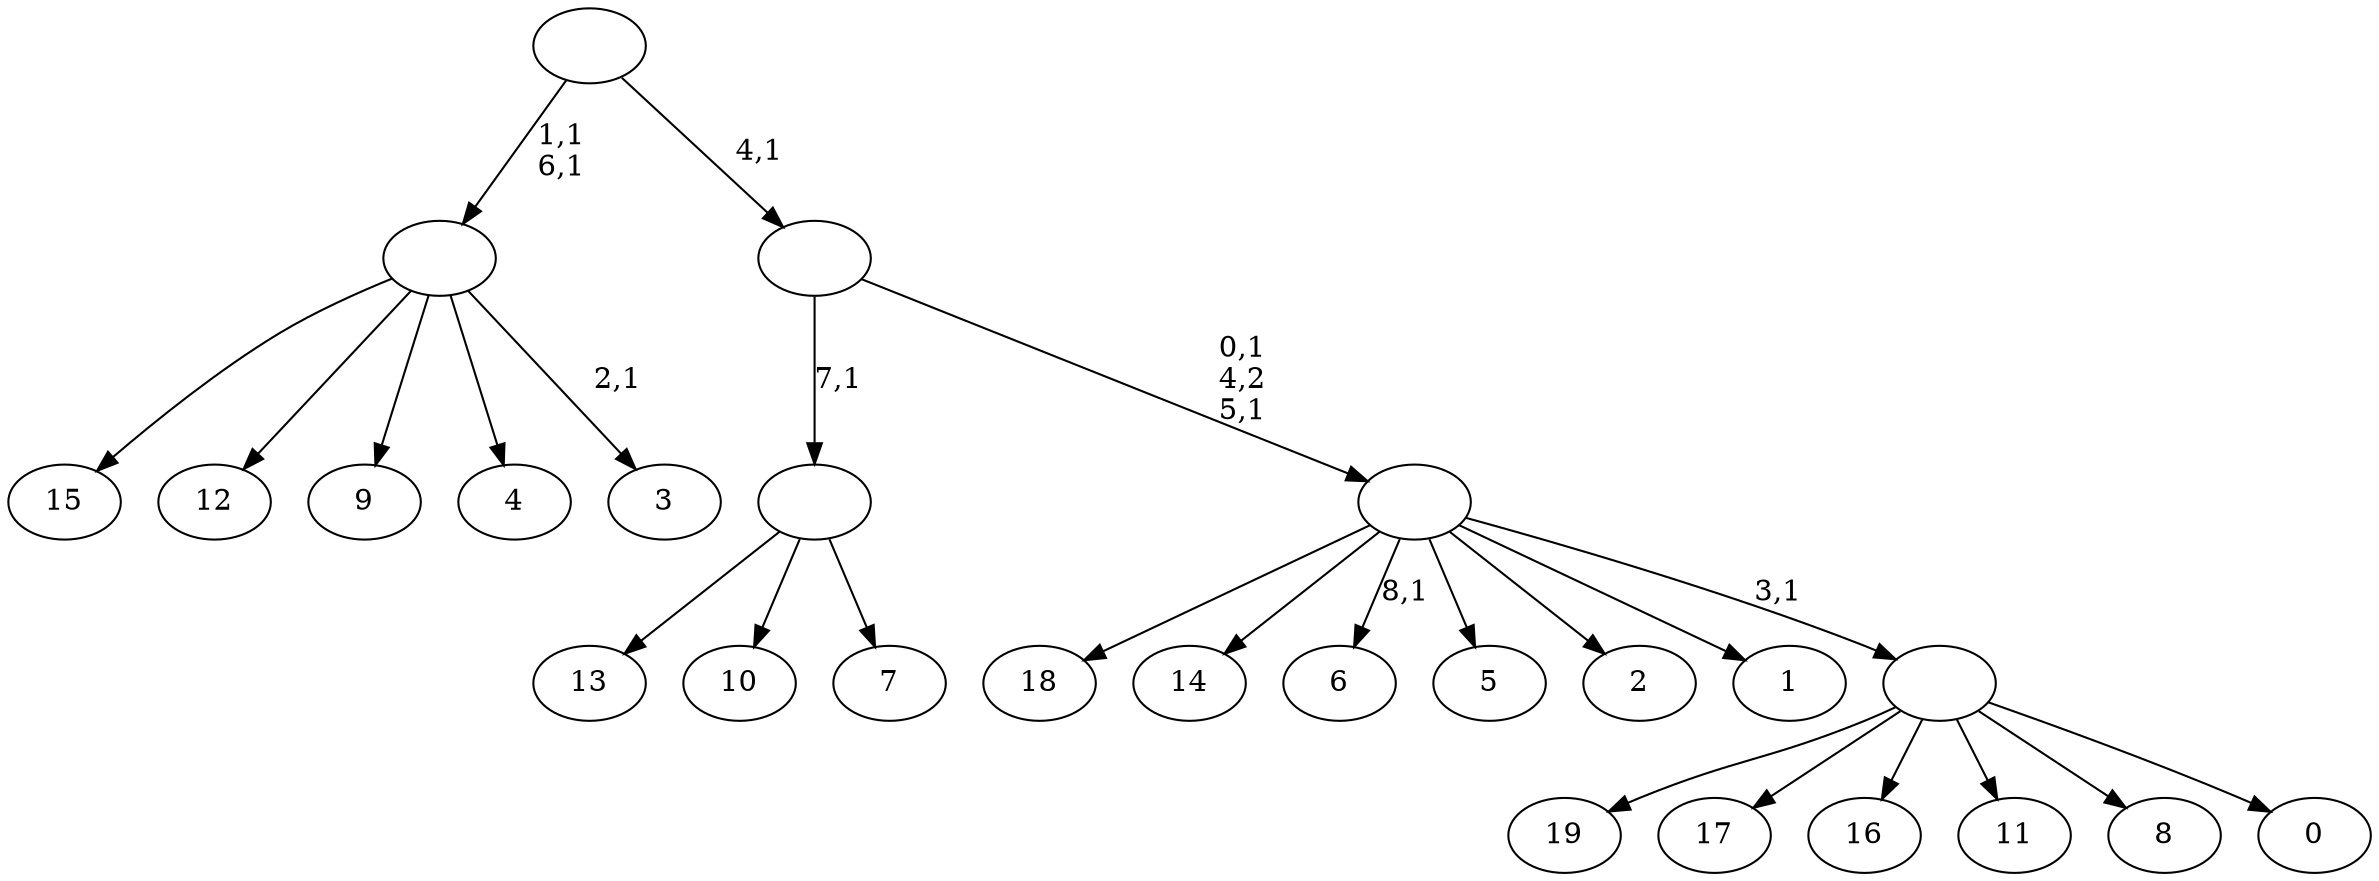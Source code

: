digraph T {
	29 [label="19"]
	28 [label="18"]
	27 [label="17"]
	26 [label="16"]
	25 [label="15"]
	24 [label="14"]
	23 [label="13"]
	22 [label="12"]
	21 [label="11"]
	20 [label="10"]
	19 [label="9"]
	18 [label="8"]
	17 [label="7"]
	16 [label=""]
	15 [label="6"]
	13 [label="5"]
	12 [label="4"]
	11 [label="3"]
	9 [label=""]
	7 [label="2"]
	6 [label="1"]
	5 [label="0"]
	4 [label=""]
	3 [label=""]
	1 [label=""]
	0 [label=""]
	16 -> 23 [label=""]
	16 -> 20 [label=""]
	16 -> 17 [label=""]
	9 -> 11 [label="2,1"]
	9 -> 25 [label=""]
	9 -> 22 [label=""]
	9 -> 19 [label=""]
	9 -> 12 [label=""]
	4 -> 29 [label=""]
	4 -> 27 [label=""]
	4 -> 26 [label=""]
	4 -> 21 [label=""]
	4 -> 18 [label=""]
	4 -> 5 [label=""]
	3 -> 15 [label="8,1"]
	3 -> 28 [label=""]
	3 -> 24 [label=""]
	3 -> 13 [label=""]
	3 -> 7 [label=""]
	3 -> 6 [label=""]
	3 -> 4 [label="3,1"]
	1 -> 3 [label="0,1\n4,2\n5,1"]
	1 -> 16 [label="7,1"]
	0 -> 9 [label="1,1\n6,1"]
	0 -> 1 [label="4,1"]
}
